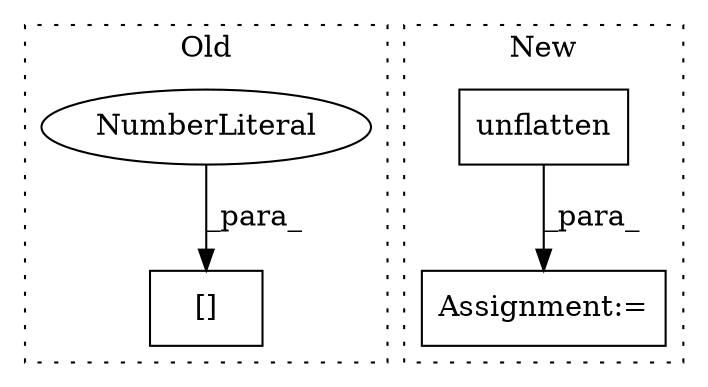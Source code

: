 digraph G {
subgraph cluster0 {
1 [label="[]" a="2" s="6368,6371" l="2,1" shape="box"];
4 [label="NumberLiteral" a="34" s="6370" l="1" shape="ellipse"];
label = "Old";
style="dotted";
}
subgraph cluster1 {
2 [label="unflatten" a="32" s="2650,2669" l="10,1" shape="box"];
3 [label="Assignment:=" a="7" s="2631" l="1" shape="box"];
label = "New";
style="dotted";
}
2 -> 3 [label="_para_"];
4 -> 1 [label="_para_"];
}